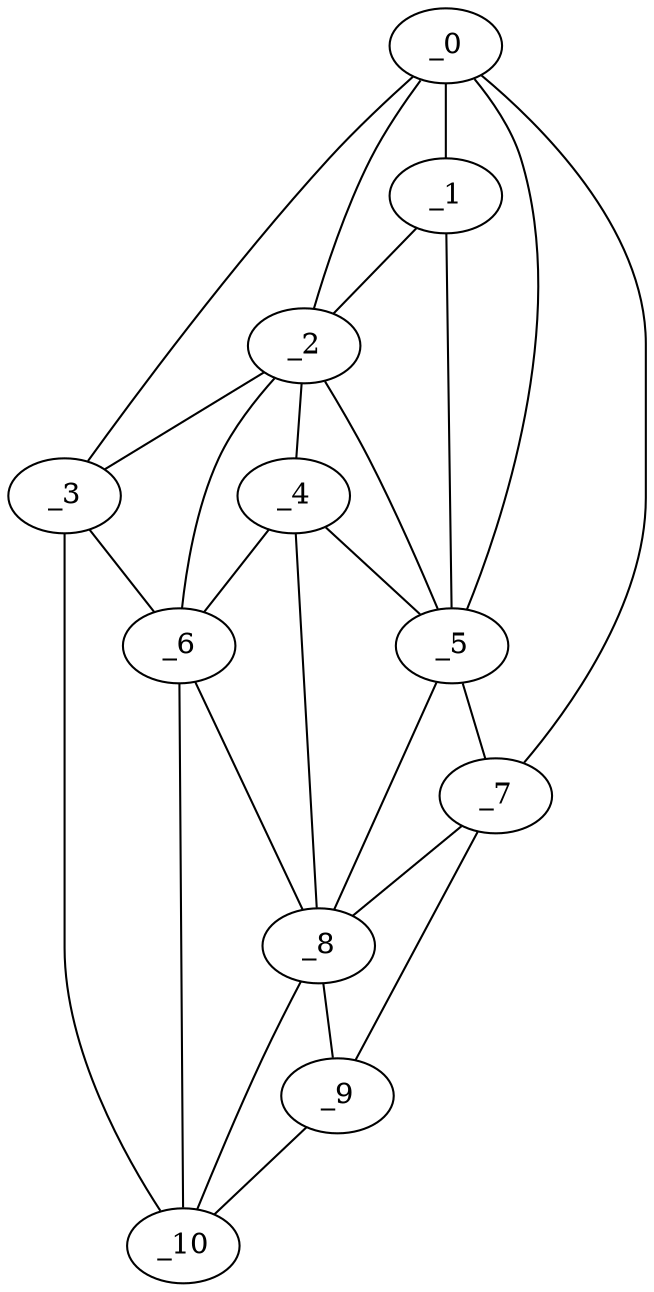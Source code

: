 graph "obj34__15.gxl" {
	_0	 [x=37,
		y=33];
	_1	 [x=47,
		y=37];
	_0 -- _1	 [valence=2];
	_2	 [x=52,
		y=41];
	_0 -- _2	 [valence=1];
	_3	 [x=67,
		y=75];
	_0 -- _3	 [valence=1];
	_5	 [x=76,
		y=35];
	_0 -- _5	 [valence=1];
	_7	 [x=87,
		y=30];
	_0 -- _7	 [valence=1];
	_1 -- _2	 [valence=1];
	_1 -- _5	 [valence=2];
	_2 -- _3	 [valence=2];
	_4	 [x=72,
		y=40];
	_2 -- _4	 [valence=2];
	_2 -- _5	 [valence=2];
	_6	 [x=77,
		y=69];
	_2 -- _6	 [valence=2];
	_3 -- _6	 [valence=2];
	_10	 [x=124,
		y=69];
	_3 -- _10	 [valence=1];
	_4 -- _5	 [valence=1];
	_4 -- _6	 [valence=1];
	_8	 [x=94,
		y=53];
	_4 -- _8	 [valence=2];
	_5 -- _7	 [valence=1];
	_5 -- _8	 [valence=1];
	_6 -- _8	 [valence=2];
	_6 -- _10	 [valence=2];
	_7 -- _8	 [valence=2];
	_9	 [x=124,
		y=64];
	_7 -- _9	 [valence=1];
	_8 -- _9	 [valence=1];
	_8 -- _10	 [valence=2];
	_9 -- _10	 [valence=1];
}

